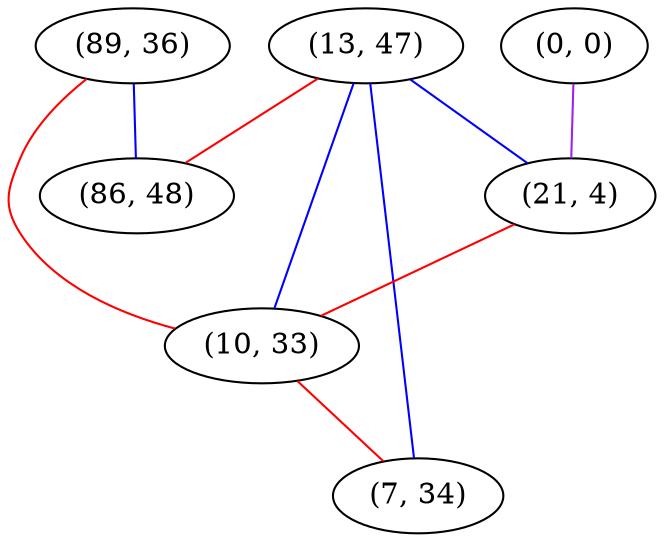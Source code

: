 graph "" {
"(0, 0)";
"(89, 36)";
"(13, 47)";
"(86, 48)";
"(21, 4)";
"(10, 33)";
"(7, 34)";
"(0, 0)" -- "(21, 4)"  [color=purple, key=0, weight=4];
"(89, 36)" -- "(86, 48)"  [color=blue, key=0, weight=3];
"(89, 36)" -- "(10, 33)"  [color=red, key=0, weight=1];
"(13, 47)" -- "(21, 4)"  [color=blue, key=0, weight=3];
"(13, 47)" -- "(10, 33)"  [color=blue, key=0, weight=3];
"(13, 47)" -- "(86, 48)"  [color=red, key=0, weight=1];
"(13, 47)" -- "(7, 34)"  [color=blue, key=0, weight=3];
"(21, 4)" -- "(10, 33)"  [color=red, key=0, weight=1];
"(10, 33)" -- "(7, 34)"  [color=red, key=0, weight=1];
}
